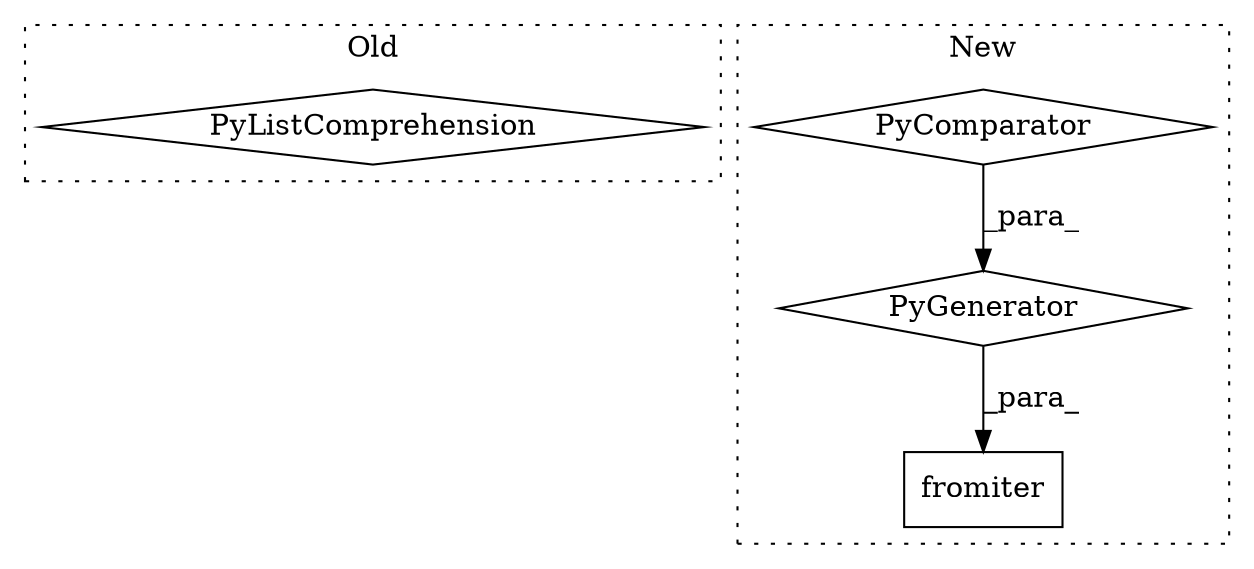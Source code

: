 digraph G {
subgraph cluster0 {
1 [label="PyListComprehension" a="109" s="5344" l="130" shape="diamond"];
label = "Old";
style="dotted";
}
subgraph cluster1 {
2 [label="fromiter" a="32" s="5618,5773" l="20,-3" shape="box"];
3 [label="PyGenerator" a="107" s="5638" l="135" shape="diamond"];
4 [label="PyComparator" a="113" s="5735" l="32" shape="diamond"];
label = "New";
style="dotted";
}
3 -> 2 [label="_para_"];
4 -> 3 [label="_para_"];
}